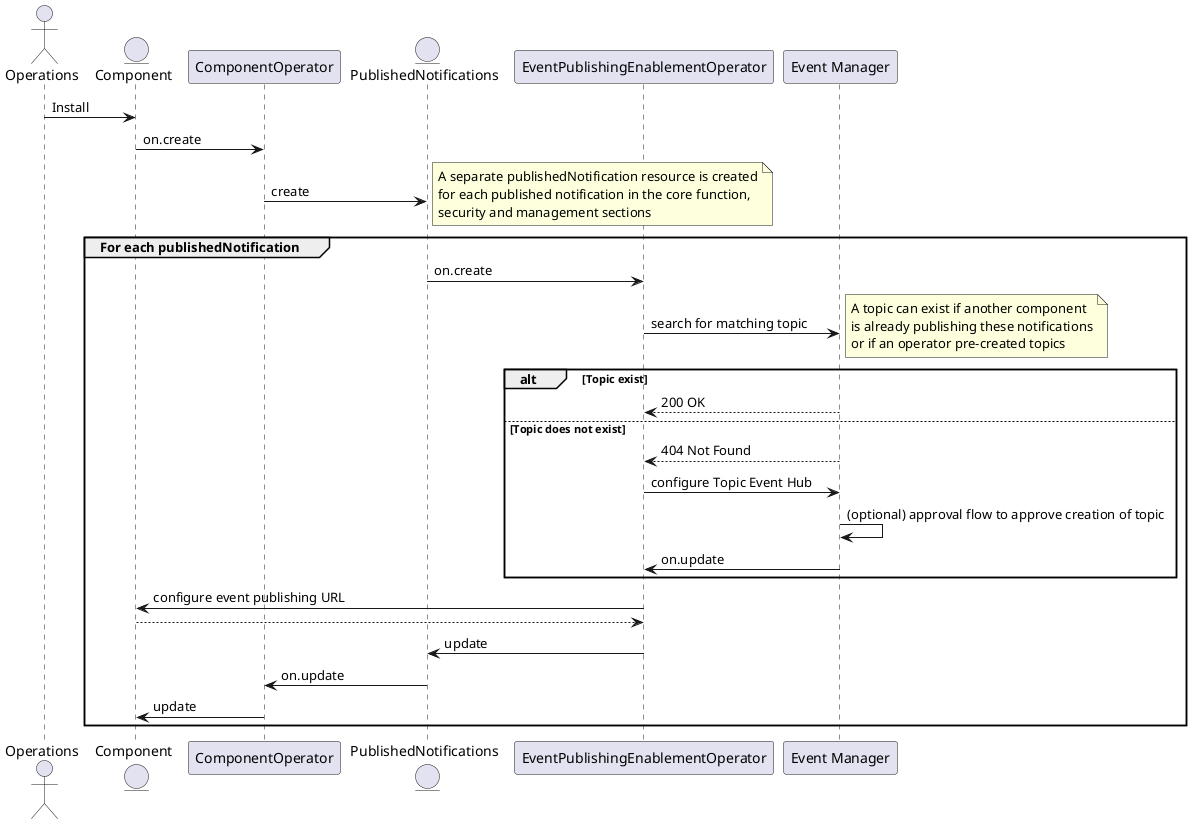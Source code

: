 @startuml

actor Operations
entity Component
participant ComponentOperator
entity PublishedNotifications
participant EventPublishingEnablementOperator
participant "Event Manager" as TMFC019

Component <- Operations : Install
Component -> ComponentOperator: on.create 
ComponentOperator -> PublishedNotifications: create
note right
    A separate publishedNotification resource is created
    for each published notification in the core function,
    security and management sections
end note
group For each publishedNotification
    PublishedNotifications -> EventPublishingEnablementOperator: on.create     
    EventPublishingEnablementOperator -> TMFC019: search for matching topic
    note right
    	A topic can exist if another component
    	is already publishing these notifications
    	or if an operator pre-created topics
    end note
    alt Topic exist
    	EventPublishingEnablementOperator <-- TMFC019: 200 OK
    else Topic does not exist
     	EventPublishingEnablementOperator <-- TMFC019: 404 Not Found
    	EventPublishingEnablementOperator -> TMFC019 : configure Topic Event Hub
    	TMFC019 -> TMFC019: (optional) approval flow to approve creation of topic
    	EventPublishingEnablementOperator <- TMFC019 : on.update
    end alt
    EventPublishingEnablementOperator -> Component : configure event publishing URL
    EventPublishingEnablementOperator <-- Component
    PublishedNotifications <- EventPublishingEnablementOperator: update
    ComponentOperator <- PublishedNotifications: on.update
    Component <- ComponentOperator: update 
end

@enduml
